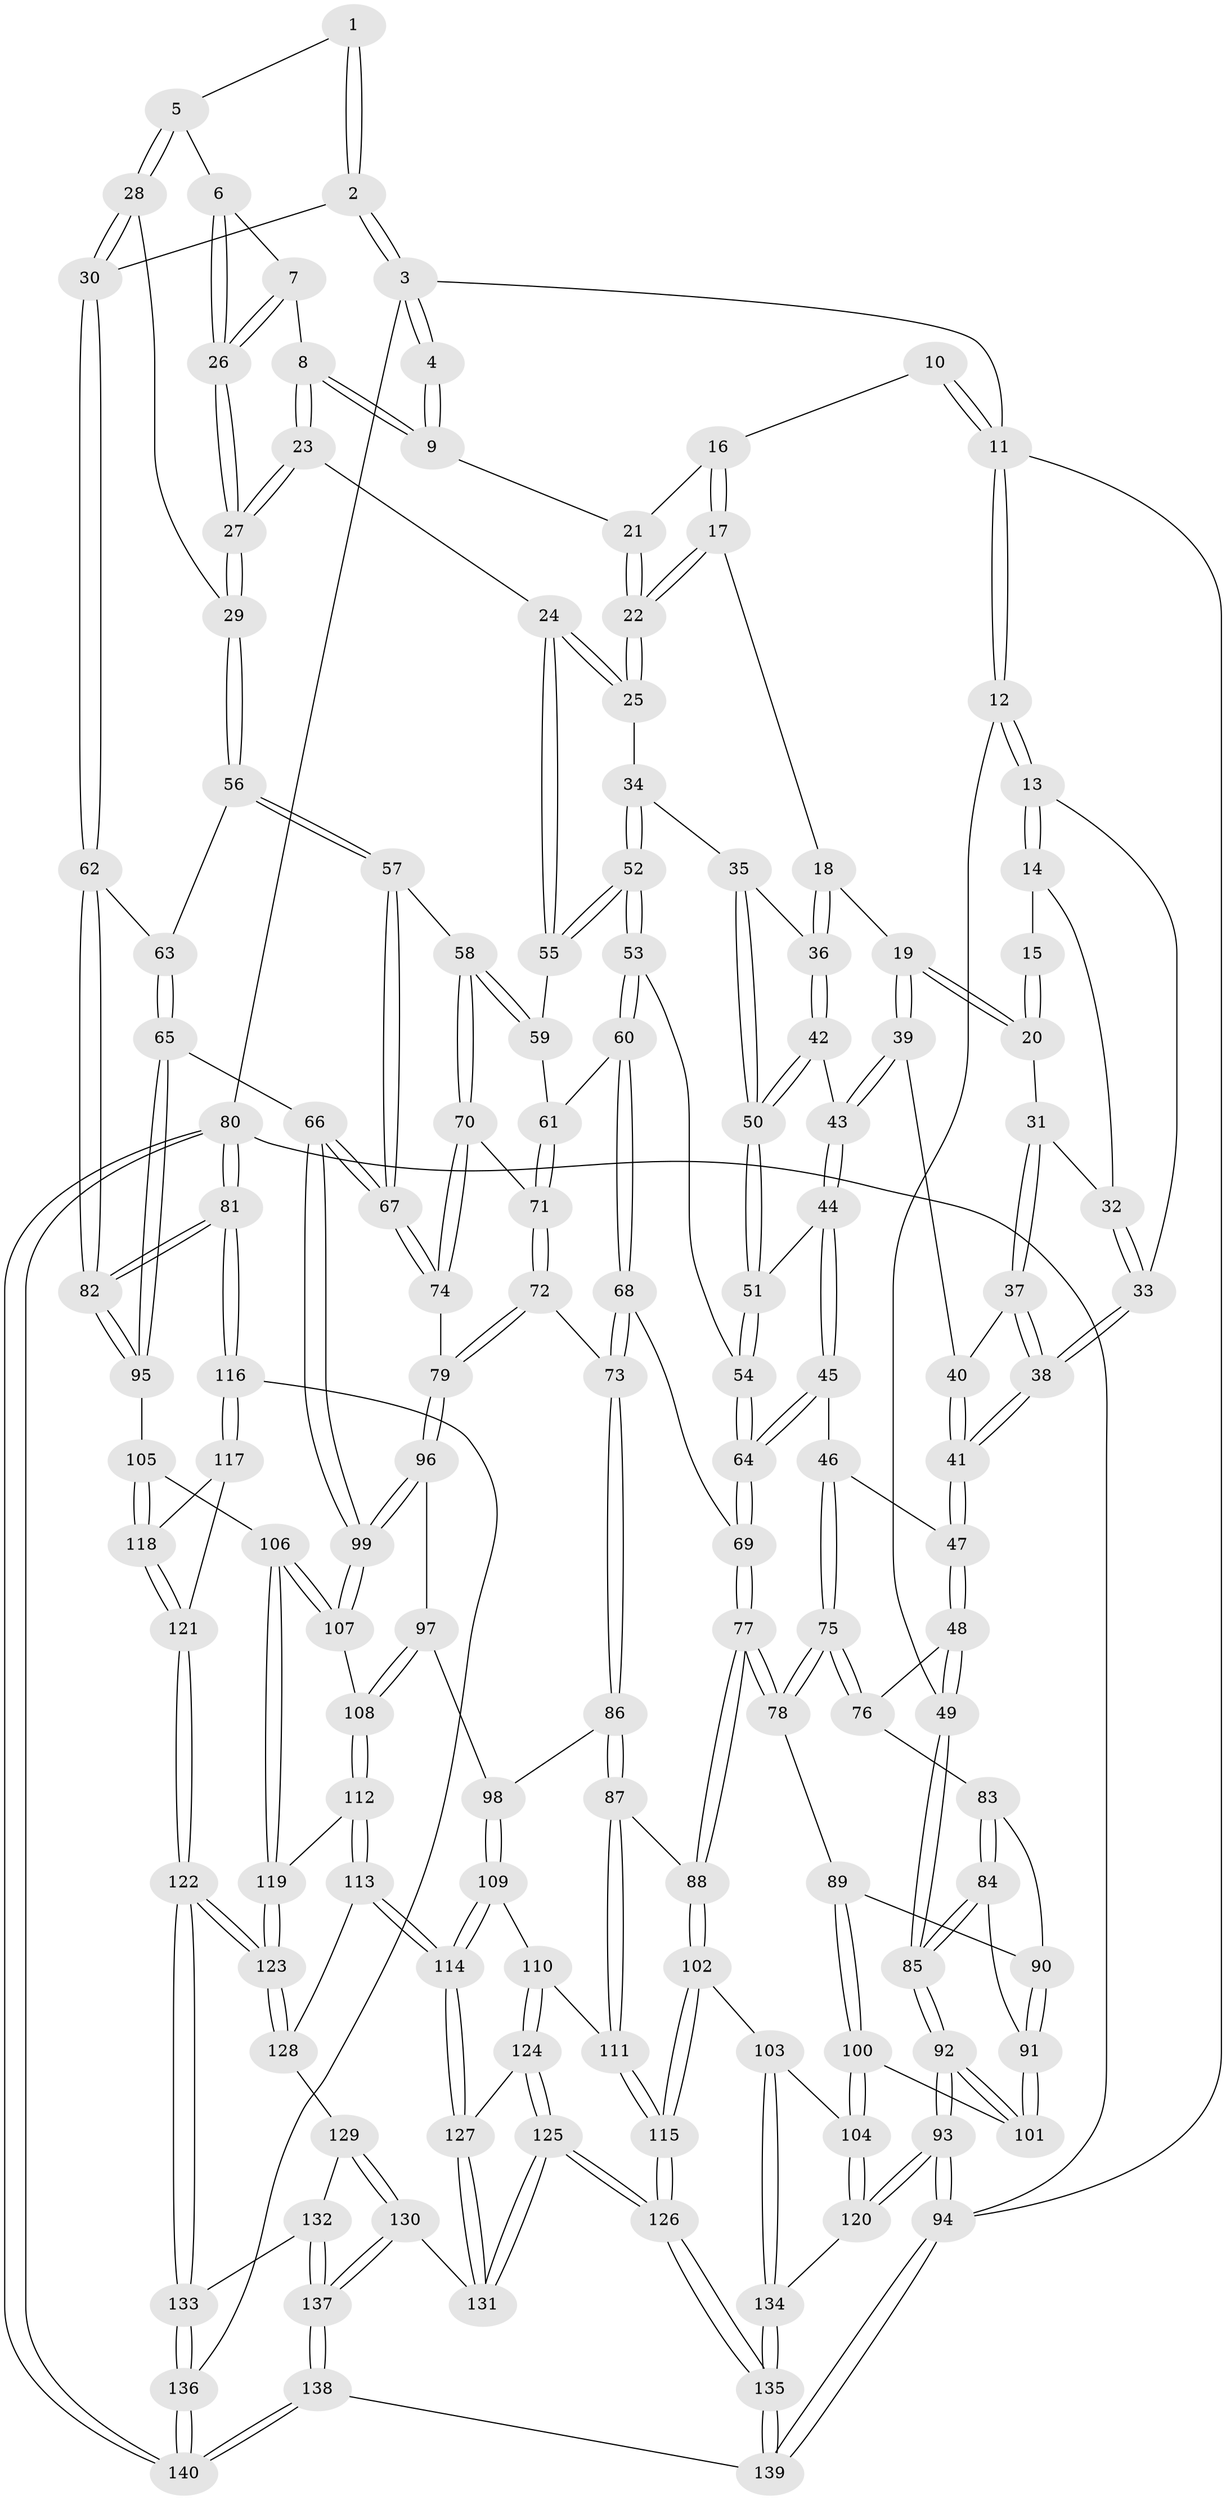 // coarse degree distribution, {3: 0.09523809523809523, 6: 0.07142857142857142, 4: 0.47619047619047616, 5: 0.35714285714285715}
// Generated by graph-tools (version 1.1) at 2025/24/03/03/25 07:24:32]
// undirected, 140 vertices, 347 edges
graph export_dot {
graph [start="1"]
  node [color=gray90,style=filled];
  1 [pos="+0.8830058453765842+0.036269341784766665"];
  2 [pos="+1+0.05553662711909875"];
  3 [pos="+1+0"];
  4 [pos="+0.7803762192505278+0"];
  5 [pos="+0.8633339233606326+0.08855634979147683"];
  6 [pos="+0.8347644804542389+0.08853967371026056"];
  7 [pos="+0.772576490199902+0.06518195555728984"];
  8 [pos="+0.7387800849321191+0.04526929167018064"];
  9 [pos="+0.6104974255350581+0"];
  10 [pos="+0.29141567049997336+0"];
  11 [pos="+0+0"];
  12 [pos="+0+0"];
  13 [pos="+0+0"];
  14 [pos="+0.10428790265689517+0.10776989264955263"];
  15 [pos="+0.21053742187369784+0"];
  16 [pos="+0.3349746142074936+0"];
  17 [pos="+0.34337748270407153+0.05452294918195967"];
  18 [pos="+0.3394443599110961+0.10136265370999094"];
  19 [pos="+0.24802211161945062+0.161965941253064"];
  20 [pos="+0.21827602056673245+0.13664304728568816"];
  21 [pos="+0.5941708443420191+0"];
  22 [pos="+0.5520480309187425+0.14131123128406164"];
  23 [pos="+0.7063846691263865+0.2503899150122998"];
  24 [pos="+0.6774977094780074+0.24983396322815862"];
  25 [pos="+0.550790202133628+0.1677470901343329"];
  26 [pos="+0.7888608657406699+0.16741309942464708"];
  27 [pos="+0.7587138184671822+0.2693210420352774"];
  28 [pos="+0.9434849634394853+0.2056677049116565"];
  29 [pos="+0.7674013188482082+0.27458182339688897"];
  30 [pos="+1+0.23777359930500216"];
  31 [pos="+0.14681821790467564+0.13510205631197295"];
  32 [pos="+0.10473983577363327+0.10845991526050411"];
  33 [pos="+0.08050060008198953+0.20862120814696708"];
  34 [pos="+0.5459218494682879+0.17073270610899388"];
  35 [pos="+0.4870129007188921+0.18163977912419502"];
  36 [pos="+0.39730908963285494+0.17229498763063314"];
  37 [pos="+0.14617324641849824+0.19293594757440452"];
  38 [pos="+0.09866131740676812+0.3233242039442949"];
  39 [pos="+0.24796039769450365+0.16457905379558985"];
  40 [pos="+0.21782450152420363+0.1889891582369731"];
  41 [pos="+0.09760455610376481+0.34300702680737655"];
  42 [pos="+0.34737357686395254+0.24149828551630484"];
  43 [pos="+0.2779121569936703+0.22923936991928642"];
  44 [pos="+0.20843226498254516+0.34485262722215754"];
  45 [pos="+0.13561958517811162+0.38096665301170973"];
  46 [pos="+0.10767776844649307+0.3807522656130008"];
  47 [pos="+0.09134133952039308+0.371610684919457"];
  48 [pos="+0+0.3728430113066835"];
  49 [pos="+0+0.35644468061468937"];
  50 [pos="+0.38294813703055347+0.3435325641310188"];
  51 [pos="+0.38306856405609685+0.3468238249658734"];
  52 [pos="+0.49047256340757917+0.3444279572309772"];
  53 [pos="+0.46909159619559565+0.3856443955558307"];
  54 [pos="+0.40301136169021823+0.371559533746018"];
  55 [pos="+0.6517551137050569+0.2911068322937413"];
  56 [pos="+0.787452241320966+0.35535797511007167"];
  57 [pos="+0.7417919338398881+0.4451167040257724"];
  58 [pos="+0.6706208641991495+0.4726009865728685"];
  59 [pos="+0.6348360896211881+0.327474983800633"];
  60 [pos="+0.5128541806241307+0.4298863994227264"];
  61 [pos="+0.5277900778860528+0.4295943023747524"];
  62 [pos="+1+0.35663778044093664"];
  63 [pos="+0.8804341015370744+0.4074197453280559"];
  64 [pos="+0.31655538767240676+0.5096787812792284"];
  65 [pos="+0.8619310706446461+0.5817779387181934"];
  66 [pos="+0.8466885365531103+0.5846876959433435"];
  67 [pos="+0.8415445666701853+0.5827927919697273"];
  68 [pos="+0.4829895064656373+0.5258623795279186"];
  69 [pos="+0.32339930955812396+0.5362465637261976"];
  70 [pos="+0.6514163866389342+0.4883720544044295"];
  71 [pos="+0.6489553931712346+0.488090298827244"];
  72 [pos="+0.524838132117882+0.6020521215831292"];
  73 [pos="+0.5152541473089972+0.6048155212363043"];
  74 [pos="+0.6857995149105298+0.6060572577399492"];
  75 [pos="+0.130981581328653+0.5792337450622802"];
  76 [pos="+0.03161958669875028+0.5861093875079324"];
  77 [pos="+0.2990669322664788+0.632984427917469"];
  78 [pos="+0.14037029752210672+0.5968260779094979"];
  79 [pos="+0.6815059148213071+0.61264015808153"];
  80 [pos="+1+1"];
  81 [pos="+1+1"];
  82 [pos="+1+0.5758381877588208"];
  83 [pos="+0.0022819239151783545+0.6071782545443992"];
  84 [pos="+0+0.6135375039695501"];
  85 [pos="+0+0.6100431207158717"];
  86 [pos="+0.49794915310817806+0.6527909064149755"];
  87 [pos="+0.30873544441674694+0.6515227053384456"];
  88 [pos="+0.30684610991106476+0.6508528848432956"];
  89 [pos="+0.1279397734557632+0.6210995515569697"];
  90 [pos="+0.030822527653834624+0.6331600129169234"];
  91 [pos="+0.040970693917010526+0.6881261237699744"];
  92 [pos="+0+0.78447730062043"];
  93 [pos="+0+1"];
  94 [pos="+0+1"];
  95 [pos="+1+0.6164289025618401"];
  96 [pos="+0.6775896306767117+0.6467064415913303"];
  97 [pos="+0.6629288930954433+0.6764590888461578"];
  98 [pos="+0.511978746796742+0.6858577568327892"];
  99 [pos="+0.7989293569918505+0.7242728168470214"];
  100 [pos="+0.0897359697151294+0.7278924014403877"];
  101 [pos="+0.058225745599322226+0.7231989276155001"];
  102 [pos="+0.258069970364896+0.7484792362835394"];
  103 [pos="+0.14290317980686795+0.7923627501961163"];
  104 [pos="+0.1309808906411377+0.7867637205173194"];
  105 [pos="+0.9434584780296202+0.7350148308354038"];
  106 [pos="+0.811017898092965+0.7525311604475889"];
  107 [pos="+0.798970082302251+0.7266082891857247"];
  108 [pos="+0.6668163313041463+0.7487977478830021"];
  109 [pos="+0.5130385168917995+0.7092888451174244"];
  110 [pos="+0.44242975939454227+0.7815269104893114"];
  111 [pos="+0.41362771206830906+0.7815988485280236"];
  112 [pos="+0.6618064776718873+0.760662744064744"];
  113 [pos="+0.6376237542927629+0.8001363633745371"];
  114 [pos="+0.6053989072990031+0.8187987215802507"];
  115 [pos="+0.3306847248057557+0.870707351474157"];
  116 [pos="+1+0.9393198321021977"];
  117 [pos="+1+0.8722950324169083"];
  118 [pos="+0.9387981656032083+0.796996290270946"];
  119 [pos="+0.806701990664062+0.7995624452619757"];
  120 [pos="+0+0.9793425253220539"];
  121 [pos="+0.8563153415237901+0.8732909436866336"];
  122 [pos="+0.8342177126259308+0.886715072817448"];
  123 [pos="+0.8080945254738938+0.8273209551992563"];
  124 [pos="+0.4641808449331897+0.8246242095087858"];
  125 [pos="+0.3785733841081291+0.9971346969963876"];
  126 [pos="+0.3353746666464036+1"];
  127 [pos="+0.5862772015362432+0.8711513318668502"];
  128 [pos="+0.6803022917067308+0.8175756689503375"];
  129 [pos="+0.7196014090622258+0.8754517949435213"];
  130 [pos="+0.6089626231316644+0.920408377554056"];
  131 [pos="+0.5859506321408307+0.8911192469258559"];
  132 [pos="+0.7972382473180551+0.9100103084447576"];
  133 [pos="+0.8311528860846703+0.9041211919553678"];
  134 [pos="+0.17436391737069296+0.9159910420436223"];
  135 [pos="+0.3201269856176349+1"];
  136 [pos="+0.8353012041756227+0.9126714984991451"];
  137 [pos="+0.6442899597822666+0.9794003476050664"];
  138 [pos="+0.6502313821104954+1"];
  139 [pos="+0.314629224702912+1"];
  140 [pos="+0.9303616987963609+1"];
  1 -- 2;
  1 -- 2;
  1 -- 5;
  2 -- 3;
  2 -- 3;
  2 -- 30;
  3 -- 4;
  3 -- 4;
  3 -- 11;
  3 -- 80;
  4 -- 9;
  4 -- 9;
  5 -- 6;
  5 -- 28;
  5 -- 28;
  6 -- 7;
  6 -- 26;
  6 -- 26;
  7 -- 8;
  7 -- 26;
  7 -- 26;
  8 -- 9;
  8 -- 9;
  8 -- 23;
  8 -- 23;
  9 -- 21;
  10 -- 11;
  10 -- 11;
  10 -- 16;
  11 -- 12;
  11 -- 12;
  11 -- 94;
  12 -- 13;
  12 -- 13;
  12 -- 49;
  13 -- 14;
  13 -- 14;
  13 -- 33;
  14 -- 15;
  14 -- 32;
  15 -- 20;
  15 -- 20;
  16 -- 17;
  16 -- 17;
  16 -- 21;
  17 -- 18;
  17 -- 22;
  17 -- 22;
  18 -- 19;
  18 -- 36;
  18 -- 36;
  19 -- 20;
  19 -- 20;
  19 -- 39;
  19 -- 39;
  20 -- 31;
  21 -- 22;
  21 -- 22;
  22 -- 25;
  22 -- 25;
  23 -- 24;
  23 -- 27;
  23 -- 27;
  24 -- 25;
  24 -- 25;
  24 -- 55;
  24 -- 55;
  25 -- 34;
  26 -- 27;
  26 -- 27;
  27 -- 29;
  27 -- 29;
  28 -- 29;
  28 -- 30;
  28 -- 30;
  29 -- 56;
  29 -- 56;
  30 -- 62;
  30 -- 62;
  31 -- 32;
  31 -- 37;
  31 -- 37;
  32 -- 33;
  32 -- 33;
  33 -- 38;
  33 -- 38;
  34 -- 35;
  34 -- 52;
  34 -- 52;
  35 -- 36;
  35 -- 50;
  35 -- 50;
  36 -- 42;
  36 -- 42;
  37 -- 38;
  37 -- 38;
  37 -- 40;
  38 -- 41;
  38 -- 41;
  39 -- 40;
  39 -- 43;
  39 -- 43;
  40 -- 41;
  40 -- 41;
  41 -- 47;
  41 -- 47;
  42 -- 43;
  42 -- 50;
  42 -- 50;
  43 -- 44;
  43 -- 44;
  44 -- 45;
  44 -- 45;
  44 -- 51;
  45 -- 46;
  45 -- 64;
  45 -- 64;
  46 -- 47;
  46 -- 75;
  46 -- 75;
  47 -- 48;
  47 -- 48;
  48 -- 49;
  48 -- 49;
  48 -- 76;
  49 -- 85;
  49 -- 85;
  50 -- 51;
  50 -- 51;
  51 -- 54;
  51 -- 54;
  52 -- 53;
  52 -- 53;
  52 -- 55;
  52 -- 55;
  53 -- 54;
  53 -- 60;
  53 -- 60;
  54 -- 64;
  54 -- 64;
  55 -- 59;
  56 -- 57;
  56 -- 57;
  56 -- 63;
  57 -- 58;
  57 -- 67;
  57 -- 67;
  58 -- 59;
  58 -- 59;
  58 -- 70;
  58 -- 70;
  59 -- 61;
  60 -- 61;
  60 -- 68;
  60 -- 68;
  61 -- 71;
  61 -- 71;
  62 -- 63;
  62 -- 82;
  62 -- 82;
  63 -- 65;
  63 -- 65;
  64 -- 69;
  64 -- 69;
  65 -- 66;
  65 -- 95;
  65 -- 95;
  66 -- 67;
  66 -- 67;
  66 -- 99;
  66 -- 99;
  67 -- 74;
  67 -- 74;
  68 -- 69;
  68 -- 73;
  68 -- 73;
  69 -- 77;
  69 -- 77;
  70 -- 71;
  70 -- 74;
  70 -- 74;
  71 -- 72;
  71 -- 72;
  72 -- 73;
  72 -- 79;
  72 -- 79;
  73 -- 86;
  73 -- 86;
  74 -- 79;
  75 -- 76;
  75 -- 76;
  75 -- 78;
  75 -- 78;
  76 -- 83;
  77 -- 78;
  77 -- 78;
  77 -- 88;
  77 -- 88;
  78 -- 89;
  79 -- 96;
  79 -- 96;
  80 -- 81;
  80 -- 81;
  80 -- 140;
  80 -- 140;
  80 -- 94;
  81 -- 82;
  81 -- 82;
  81 -- 116;
  81 -- 116;
  82 -- 95;
  82 -- 95;
  83 -- 84;
  83 -- 84;
  83 -- 90;
  84 -- 85;
  84 -- 85;
  84 -- 91;
  85 -- 92;
  85 -- 92;
  86 -- 87;
  86 -- 87;
  86 -- 98;
  87 -- 88;
  87 -- 111;
  87 -- 111;
  88 -- 102;
  88 -- 102;
  89 -- 90;
  89 -- 100;
  89 -- 100;
  90 -- 91;
  90 -- 91;
  91 -- 101;
  91 -- 101;
  92 -- 93;
  92 -- 93;
  92 -- 101;
  92 -- 101;
  93 -- 94;
  93 -- 94;
  93 -- 120;
  93 -- 120;
  94 -- 139;
  94 -- 139;
  95 -- 105;
  96 -- 97;
  96 -- 99;
  96 -- 99;
  97 -- 98;
  97 -- 108;
  97 -- 108;
  98 -- 109;
  98 -- 109;
  99 -- 107;
  99 -- 107;
  100 -- 101;
  100 -- 104;
  100 -- 104;
  102 -- 103;
  102 -- 115;
  102 -- 115;
  103 -- 104;
  103 -- 134;
  103 -- 134;
  104 -- 120;
  104 -- 120;
  105 -- 106;
  105 -- 118;
  105 -- 118;
  106 -- 107;
  106 -- 107;
  106 -- 119;
  106 -- 119;
  107 -- 108;
  108 -- 112;
  108 -- 112;
  109 -- 110;
  109 -- 114;
  109 -- 114;
  110 -- 111;
  110 -- 124;
  110 -- 124;
  111 -- 115;
  111 -- 115;
  112 -- 113;
  112 -- 113;
  112 -- 119;
  113 -- 114;
  113 -- 114;
  113 -- 128;
  114 -- 127;
  114 -- 127;
  115 -- 126;
  115 -- 126;
  116 -- 117;
  116 -- 117;
  116 -- 136;
  117 -- 118;
  117 -- 121;
  118 -- 121;
  118 -- 121;
  119 -- 123;
  119 -- 123;
  120 -- 134;
  121 -- 122;
  121 -- 122;
  122 -- 123;
  122 -- 123;
  122 -- 133;
  122 -- 133;
  123 -- 128;
  123 -- 128;
  124 -- 125;
  124 -- 125;
  124 -- 127;
  125 -- 126;
  125 -- 126;
  125 -- 131;
  125 -- 131;
  126 -- 135;
  126 -- 135;
  127 -- 131;
  127 -- 131;
  128 -- 129;
  129 -- 130;
  129 -- 130;
  129 -- 132;
  130 -- 131;
  130 -- 137;
  130 -- 137;
  132 -- 133;
  132 -- 137;
  132 -- 137;
  133 -- 136;
  133 -- 136;
  134 -- 135;
  134 -- 135;
  135 -- 139;
  135 -- 139;
  136 -- 140;
  136 -- 140;
  137 -- 138;
  137 -- 138;
  138 -- 139;
  138 -- 140;
  138 -- 140;
}
